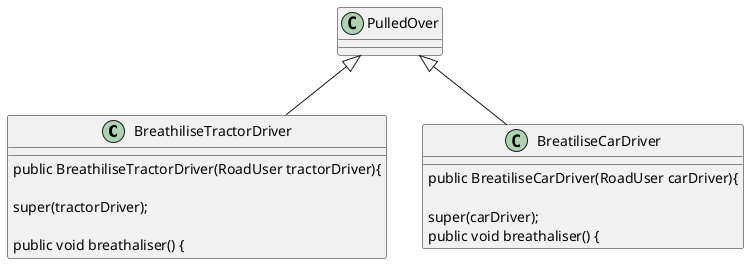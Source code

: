@startuml

class BreathiliseTractorDriver extends PulledOver{

    public BreathiliseTractorDriver(RoadUser tractorDriver){

        super(tractorDriver);

    public void breathaliser() {

}
 class BreatiliseCarDriver extends PulledOver{

    public BreatiliseCarDriver(RoadUser carDriver){

        super(carDriver);


    public void breathaliser() {





}
@enduml